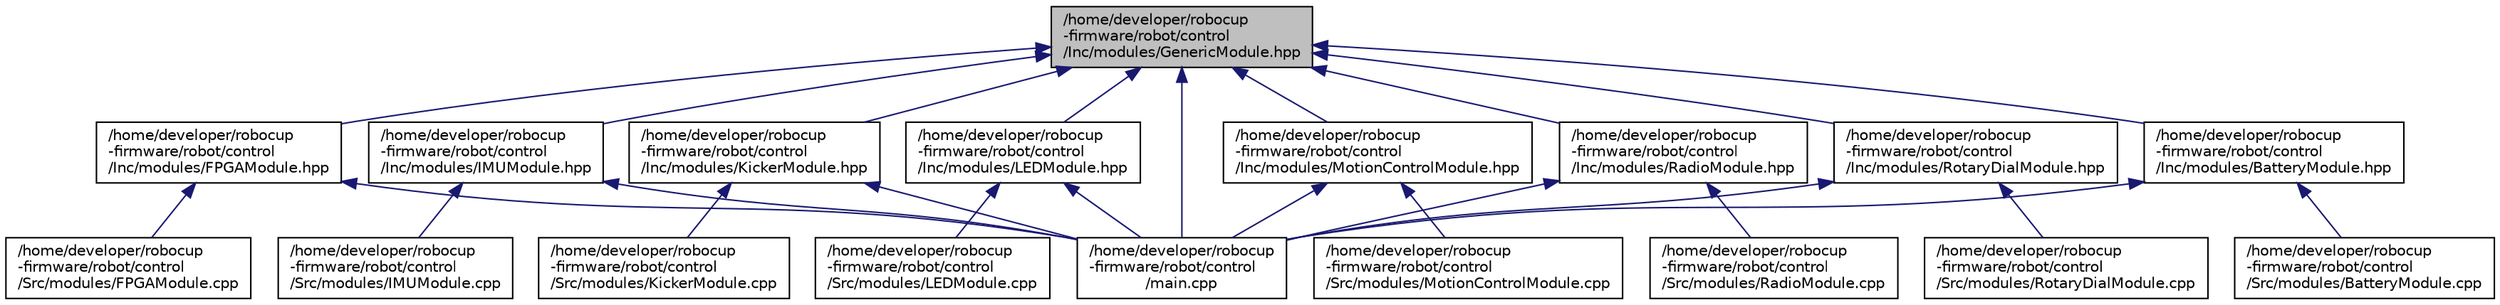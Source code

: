 digraph "/home/developer/robocup-firmware/robot/control/Inc/modules/GenericModule.hpp"
{
  edge [fontname="Helvetica",fontsize="10",labelfontname="Helvetica",labelfontsize="10"];
  node [fontname="Helvetica",fontsize="10",shape=record];
  Node5 [label="/home/developer/robocup\l-firmware/robot/control\l/Inc/modules/GenericModule.hpp",height=0.2,width=0.4,color="black", fillcolor="grey75", style="filled", fontcolor="black"];
  Node5 -> Node6 [dir="back",color="midnightblue",fontsize="10",style="solid",fontname="Helvetica"];
  Node6 [label="/home/developer/robocup\l-firmware/robot/control\l/Inc/modules/BatteryModule.hpp",height=0.2,width=0.4,color="black", fillcolor="white", style="filled",URL="$_battery_module_8hpp.html"];
  Node6 -> Node7 [dir="back",color="midnightblue",fontsize="10",style="solid",fontname="Helvetica"];
  Node7 [label="/home/developer/robocup\l-firmware/robot/control\l/main.cpp",height=0.2,width=0.4,color="black", fillcolor="white", style="filled",URL="$control_2main_8cpp.html"];
  Node6 -> Node8 [dir="back",color="midnightblue",fontsize="10",style="solid",fontname="Helvetica"];
  Node8 [label="/home/developer/robocup\l-firmware/robot/control\l/Src/modules/BatteryModule.cpp",height=0.2,width=0.4,color="black", fillcolor="white", style="filled",URL="$_battery_module_8cpp.html"];
  Node5 -> Node9 [dir="back",color="midnightblue",fontsize="10",style="solid",fontname="Helvetica"];
  Node9 [label="/home/developer/robocup\l-firmware/robot/control\l/Inc/modules/FPGAModule.hpp",height=0.2,width=0.4,color="black", fillcolor="white", style="filled",URL="$_f_p_g_a_module_8hpp.html"];
  Node9 -> Node7 [dir="back",color="midnightblue",fontsize="10",style="solid",fontname="Helvetica"];
  Node9 -> Node10 [dir="back",color="midnightblue",fontsize="10",style="solid",fontname="Helvetica"];
  Node10 [label="/home/developer/robocup\l-firmware/robot/control\l/Src/modules/FPGAModule.cpp",height=0.2,width=0.4,color="black", fillcolor="white", style="filled",URL="$_f_p_g_a_module_8cpp.html"];
  Node5 -> Node11 [dir="back",color="midnightblue",fontsize="10",style="solid",fontname="Helvetica"];
  Node11 [label="/home/developer/robocup\l-firmware/robot/control\l/Inc/modules/IMUModule.hpp",height=0.2,width=0.4,color="black", fillcolor="white", style="filled",URL="$_i_m_u_module_8hpp.html"];
  Node11 -> Node7 [dir="back",color="midnightblue",fontsize="10",style="solid",fontname="Helvetica"];
  Node11 -> Node12 [dir="back",color="midnightblue",fontsize="10",style="solid",fontname="Helvetica"];
  Node12 [label="/home/developer/robocup\l-firmware/robot/control\l/Src/modules/IMUModule.cpp",height=0.2,width=0.4,color="black", fillcolor="white", style="filled",URL="$_i_m_u_module_8cpp.html"];
  Node5 -> Node13 [dir="back",color="midnightblue",fontsize="10",style="solid",fontname="Helvetica"];
  Node13 [label="/home/developer/robocup\l-firmware/robot/control\l/Inc/modules/KickerModule.hpp",height=0.2,width=0.4,color="black", fillcolor="white", style="filled",URL="$_kicker_module_8hpp.html"];
  Node13 -> Node7 [dir="back",color="midnightblue",fontsize="10",style="solid",fontname="Helvetica"];
  Node13 -> Node14 [dir="back",color="midnightblue",fontsize="10",style="solid",fontname="Helvetica"];
  Node14 [label="/home/developer/robocup\l-firmware/robot/control\l/Src/modules/KickerModule.cpp",height=0.2,width=0.4,color="black", fillcolor="white", style="filled",URL="$_kicker_module_8cpp.html"];
  Node5 -> Node15 [dir="back",color="midnightblue",fontsize="10",style="solid",fontname="Helvetica"];
  Node15 [label="/home/developer/robocup\l-firmware/robot/control\l/Inc/modules/LEDModule.hpp",height=0.2,width=0.4,color="black", fillcolor="white", style="filled",URL="$_l_e_d_module_8hpp.html"];
  Node15 -> Node7 [dir="back",color="midnightblue",fontsize="10",style="solid",fontname="Helvetica"];
  Node15 -> Node16 [dir="back",color="midnightblue",fontsize="10",style="solid",fontname="Helvetica"];
  Node16 [label="/home/developer/robocup\l-firmware/robot/control\l/Src/modules/LEDModule.cpp",height=0.2,width=0.4,color="black", fillcolor="white", style="filled",URL="$_l_e_d_module_8cpp.html"];
  Node5 -> Node17 [dir="back",color="midnightblue",fontsize="10",style="solid",fontname="Helvetica"];
  Node17 [label="/home/developer/robocup\l-firmware/robot/control\l/Inc/modules/MotionControlModule.hpp",height=0.2,width=0.4,color="black", fillcolor="white", style="filled",URL="$_motion_control_module_8hpp.html"];
  Node17 -> Node7 [dir="back",color="midnightblue",fontsize="10",style="solid",fontname="Helvetica"];
  Node17 -> Node18 [dir="back",color="midnightblue",fontsize="10",style="solid",fontname="Helvetica"];
  Node18 [label="/home/developer/robocup\l-firmware/robot/control\l/Src/modules/MotionControlModule.cpp",height=0.2,width=0.4,color="black", fillcolor="white", style="filled",URL="$_motion_control_module_8cpp.html"];
  Node5 -> Node19 [dir="back",color="midnightblue",fontsize="10",style="solid",fontname="Helvetica"];
  Node19 [label="/home/developer/robocup\l-firmware/robot/control\l/Inc/modules/RadioModule.hpp",height=0.2,width=0.4,color="black", fillcolor="white", style="filled",URL="$_radio_module_8hpp.html"];
  Node19 -> Node7 [dir="back",color="midnightblue",fontsize="10",style="solid",fontname="Helvetica"];
  Node19 -> Node20 [dir="back",color="midnightblue",fontsize="10",style="solid",fontname="Helvetica"];
  Node20 [label="/home/developer/robocup\l-firmware/robot/control\l/Src/modules/RadioModule.cpp",height=0.2,width=0.4,color="black", fillcolor="white", style="filled",URL="$_radio_module_8cpp.html"];
  Node5 -> Node21 [dir="back",color="midnightblue",fontsize="10",style="solid",fontname="Helvetica"];
  Node21 [label="/home/developer/robocup\l-firmware/robot/control\l/Inc/modules/RotaryDialModule.hpp",height=0.2,width=0.4,color="black", fillcolor="white", style="filled",URL="$_rotary_dial_module_8hpp.html"];
  Node21 -> Node7 [dir="back",color="midnightblue",fontsize="10",style="solid",fontname="Helvetica"];
  Node21 -> Node22 [dir="back",color="midnightblue",fontsize="10",style="solid",fontname="Helvetica"];
  Node22 [label="/home/developer/robocup\l-firmware/robot/control\l/Src/modules/RotaryDialModule.cpp",height=0.2,width=0.4,color="black", fillcolor="white", style="filled",URL="$_rotary_dial_module_8cpp.html"];
  Node5 -> Node7 [dir="back",color="midnightblue",fontsize="10",style="solid",fontname="Helvetica"];
}
